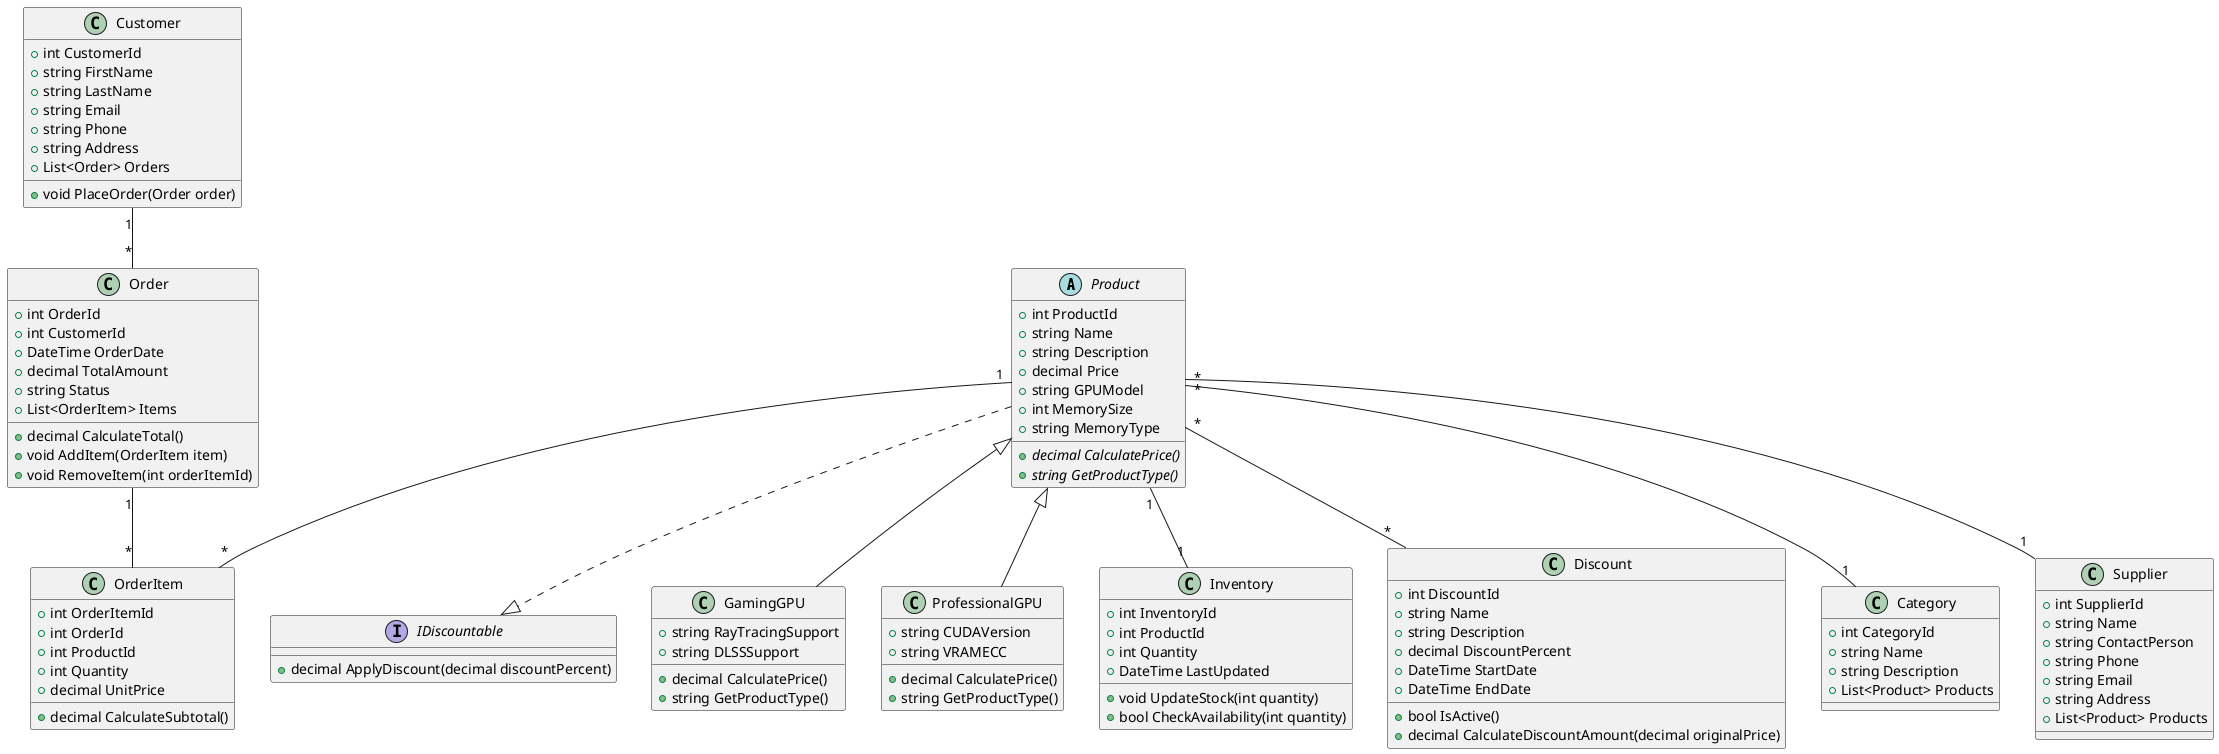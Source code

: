 @startuml GPU Store Class Diagram

' Абстрактные классы и интерфейсы
abstract class Product {
    +int ProductId
    +string Name
    +string Description
    +decimal Price
    +string GPUModel
    +int MemorySize
    +string MemoryType
    +{abstract} decimal CalculatePrice()
    +{abstract} string GetProductType()
}

interface IDiscountable {
    +decimal ApplyDiscount(decimal discountPercent)
}

' Конкретные классы продуктов
class GamingGPU {
    +string RayTracingSupport
    +string DLSSSupport
    +decimal CalculatePrice()
    +string GetProductType()
}

class ProfessionalGPU {
    +string CUDAVersion
    +string VRAMECC
    +decimal CalculatePrice()
    +string GetProductType()
}

' Классы для работы с заказами
class Order {
    +int OrderId
    +int CustomerId
    +DateTime OrderDate
    +decimal TotalAmount
    +string Status
    +List<OrderItem> Items
    +decimal CalculateTotal()
    +void AddItem(OrderItem item)
    +void RemoveItem(int orderItemId)
}

class OrderItem {
    +int OrderItemId
    +int OrderId
    +int ProductId
    +int Quantity
    +decimal UnitPrice
    +decimal CalculateSubtotal()
}

' Классы для работы с клиентами
class Customer {
    +int CustomerId
    +string FirstName
    +string LastName
    +string Email
    +string Phone
    +string Address
    +List<Order> Orders
    +void PlaceOrder(Order order)
}

' Классы для работы со складом
class Inventory {
    +int InventoryId
    +int ProductId
    +int Quantity
    +DateTime LastUpdated
    +void UpdateStock(int quantity)
    +bool CheckAvailability(int quantity)
}

' Классы для работы со скидками
class Discount {
    +int DiscountId
    +string Name
    +string Description
    +decimal DiscountPercent
    +DateTime StartDate
    +DateTime EndDate
    +bool IsActive()
    +decimal CalculateDiscountAmount(decimal originalPrice)
}

' Классы для работы с категориями и поставщиками
class Category {
    +int CategoryId
    +string Name
    +string Description
    +List<Product> Products
}

class Supplier {
    +int SupplierId
    +string Name
    +string ContactPerson
    +string Phone
    +string Email
    +string Address
    +List<Product> Products
}

' Связи между классами
Product <|-- GamingGPU
Product <|-- ProfessionalGPU
Product ..|> IDiscountable
Product "1" -- "1" Inventory
Product "1" -- "*" OrderItem
Product "*" -- "*" Discount
Product "*" -- "1" Category
Product "*" -- "1" Supplier

Order "1" -- "*" OrderItem
Customer "1" -- "*" Order

@enduml 